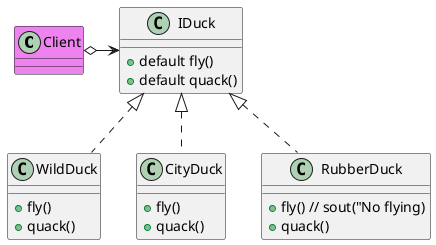 #*.puml can be used with Intellij PlantUML Plugin to generate the UML diagrams

@startuml
class Client #violet
Client o-> IDuck
class IDuck{
    + default fly()
    + default quack()
}
class WildDuck implements IDuck{
    + fly()
    + quack()
}
class CityDuck implements IDuck{
    + fly()
    + quack()
}
class RubberDuck implements IDuck{
    + fly() // sout("No flying)
    + quack()
}
@enduml